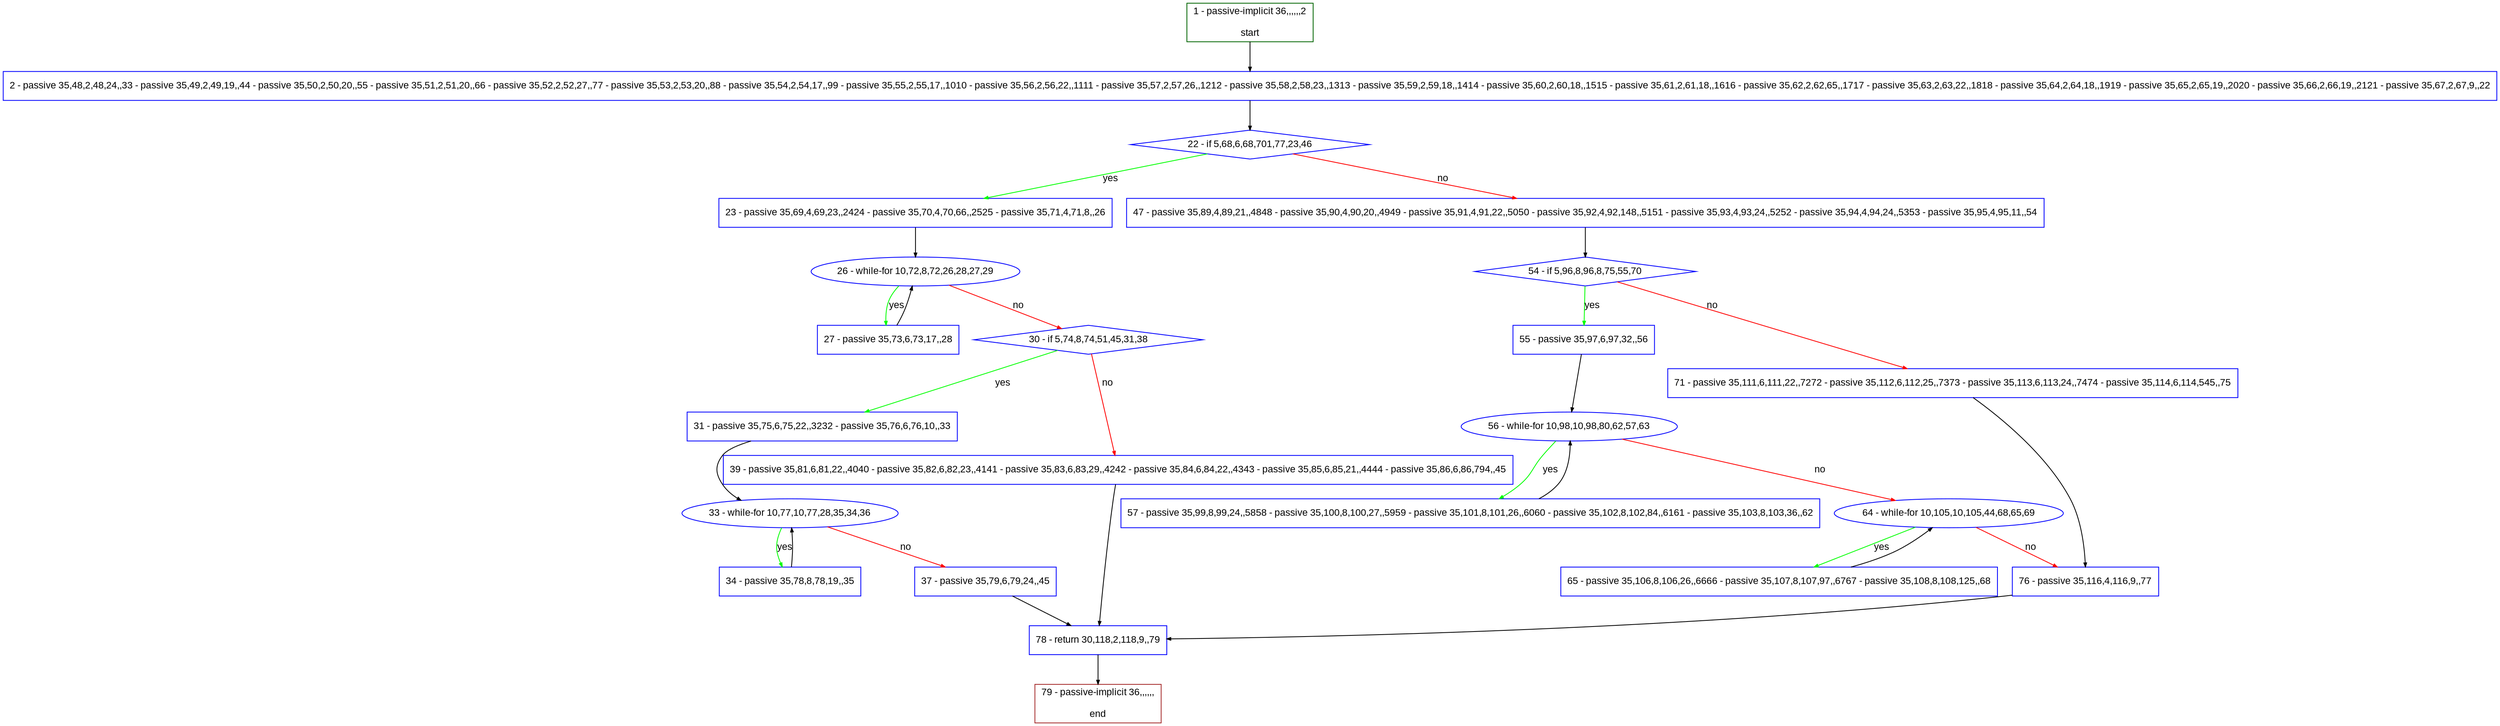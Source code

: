 digraph "" {
  graph [pack="true", label="", fontsize="12", packmode="clust", fontname="Arial", fillcolor="#FFFFCC", bgcolor="white", style="rounded,filled", compound="true"];
  node [node_initialized="no", label="", color="grey", fontsize="12", fillcolor="white", fontname="Arial", style="filled", shape="rectangle", compound="true", fixedsize="false"];
  edge [fontcolor="black", arrowhead="normal", arrowtail="none", arrowsize="0.5", ltail="", label="", color="black", fontsize="12", lhead="", fontname="Arial", dir="forward", compound="true"];
  __N1 [label="2 - passive 35,48,2,48,24,,33 - passive 35,49,2,49,19,,44 - passive 35,50,2,50,20,,55 - passive 35,51,2,51,20,,66 - passive 35,52,2,52,27,,77 - passive 35,53,2,53,20,,88 - passive 35,54,2,54,17,,99 - passive 35,55,2,55,17,,1010 - passive 35,56,2,56,22,,1111 - passive 35,57,2,57,26,,1212 - passive 35,58,2,58,23,,1313 - passive 35,59,2,59,18,,1414 - passive 35,60,2,60,18,,1515 - passive 35,61,2,61,18,,1616 - passive 35,62,2,62,65,,1717 - passive 35,63,2,63,22,,1818 - passive 35,64,2,64,18,,1919 - passive 35,65,2,65,19,,2020 - passive 35,66,2,66,19,,2121 - passive 35,67,2,67,9,,22", color="#0000ff", fillcolor="#ffffff", style="filled", shape="box"];
  __N2 [label="1 - passive-implicit 36,,,,,,2\n\nstart", color="#006400", fillcolor="#ffffff", style="filled", shape="box"];
  __N3 [label="22 - if 5,68,6,68,701,77,23,46", color="#0000ff", fillcolor="#ffffff", style="filled", shape="diamond"];
  __N4 [label="23 - passive 35,69,4,69,23,,2424 - passive 35,70,4,70,66,,2525 - passive 35,71,4,71,8,,26", color="#0000ff", fillcolor="#ffffff", style="filled", shape="box"];
  __N5 [label="47 - passive 35,89,4,89,21,,4848 - passive 35,90,4,90,20,,4949 - passive 35,91,4,91,22,,5050 - passive 35,92,4,92,148,,5151 - passive 35,93,4,93,24,,5252 - passive 35,94,4,94,24,,5353 - passive 35,95,4,95,11,,54", color="#0000ff", fillcolor="#ffffff", style="filled", shape="box"];
  __N6 [label="26 - while-for 10,72,8,72,26,28,27,29", color="#0000ff", fillcolor="#ffffff", style="filled", shape="oval"];
  __N7 [label="27 - passive 35,73,6,73,17,,28", color="#0000ff", fillcolor="#ffffff", style="filled", shape="box"];
  __N8 [label="30 - if 5,74,8,74,51,45,31,38", color="#0000ff", fillcolor="#ffffff", style="filled", shape="diamond"];
  __N9 [label="31 - passive 35,75,6,75,22,,3232 - passive 35,76,6,76,10,,33", color="#0000ff", fillcolor="#ffffff", style="filled", shape="box"];
  __N10 [label="39 - passive 35,81,6,81,22,,4040 - passive 35,82,6,82,23,,4141 - passive 35,83,6,83,29,,4242 - passive 35,84,6,84,22,,4343 - passive 35,85,6,85,21,,4444 - passive 35,86,6,86,794,,45", color="#0000ff", fillcolor="#ffffff", style="filled", shape="box"];
  __N11 [label="33 - while-for 10,77,10,77,28,35,34,36", color="#0000ff", fillcolor="#ffffff", style="filled", shape="oval"];
  __N12 [label="34 - passive 35,78,8,78,19,,35", color="#0000ff", fillcolor="#ffffff", style="filled", shape="box"];
  __N13 [label="37 - passive 35,79,6,79,24,,45", color="#0000ff", fillcolor="#ffffff", style="filled", shape="box"];
  __N14 [label="78 - return 30,118,2,118,9,,79", color="#0000ff", fillcolor="#ffffff", style="filled", shape="box"];
  __N15 [label="54 - if 5,96,8,96,8,75,55,70", color="#0000ff", fillcolor="#ffffff", style="filled", shape="diamond"];
  __N16 [label="55 - passive 35,97,6,97,32,,56", color="#0000ff", fillcolor="#ffffff", style="filled", shape="box"];
  __N17 [label="71 - passive 35,111,6,111,22,,7272 - passive 35,112,6,112,25,,7373 - passive 35,113,6,113,24,,7474 - passive 35,114,6,114,545,,75", color="#0000ff", fillcolor="#ffffff", style="filled", shape="box"];
  __N18 [label="56 - while-for 10,98,10,98,80,62,57,63", color="#0000ff", fillcolor="#ffffff", style="filled", shape="oval"];
  __N19 [label="57 - passive 35,99,8,99,24,,5858 - passive 35,100,8,100,27,,5959 - passive 35,101,8,101,26,,6060 - passive 35,102,8,102,84,,6161 - passive 35,103,8,103,36,,62", color="#0000ff", fillcolor="#ffffff", style="filled", shape="box"];
  __N20 [label="64 - while-for 10,105,10,105,44,68,65,69", color="#0000ff", fillcolor="#ffffff", style="filled", shape="oval"];
  __N21 [label="65 - passive 35,106,8,106,26,,6666 - passive 35,107,8,107,97,,6767 - passive 35,108,8,108,125,,68", color="#0000ff", fillcolor="#ffffff", style="filled", shape="box"];
  __N22 [label="76 - passive 35,116,4,116,9,,77", color="#0000ff", fillcolor="#ffffff", style="filled", shape="box"];
  __N23 [label="79 - passive-implicit 36,,,,,,\n\nend", color="#a52a2a", fillcolor="#ffffff", style="filled", shape="box"];
  __N2 -> __N1 [arrowhead="normal", arrowtail="none", color="#000000", label="", dir="forward"];
  __N1 -> __N3 [arrowhead="normal", arrowtail="none", color="#000000", label="", dir="forward"];
  __N3 -> __N4 [arrowhead="normal", arrowtail="none", color="#00ff00", label="yes", dir="forward"];
  __N3 -> __N5 [arrowhead="normal", arrowtail="none", color="#ff0000", label="no", dir="forward"];
  __N4 -> __N6 [arrowhead="normal", arrowtail="none", color="#000000", label="", dir="forward"];
  __N6 -> __N7 [arrowhead="normal", arrowtail="none", color="#00ff00", label="yes", dir="forward"];
  __N7 -> __N6 [arrowhead="normal", arrowtail="none", color="#000000", label="", dir="forward"];
  __N6 -> __N8 [arrowhead="normal", arrowtail="none", color="#ff0000", label="no", dir="forward"];
  __N8 -> __N9 [arrowhead="normal", arrowtail="none", color="#00ff00", label="yes", dir="forward"];
  __N8 -> __N10 [arrowhead="normal", arrowtail="none", color="#ff0000", label="no", dir="forward"];
  __N9 -> __N11 [arrowhead="normal", arrowtail="none", color="#000000", label="", dir="forward"];
  __N11 -> __N12 [arrowhead="normal", arrowtail="none", color="#00ff00", label="yes", dir="forward"];
  __N12 -> __N11 [arrowhead="normal", arrowtail="none", color="#000000", label="", dir="forward"];
  __N11 -> __N13 [arrowhead="normal", arrowtail="none", color="#ff0000", label="no", dir="forward"];
  __N13 -> __N14 [arrowhead="normal", arrowtail="none", color="#000000", label="", dir="forward"];
  __N10 -> __N14 [arrowhead="normal", arrowtail="none", color="#000000", label="", dir="forward"];
  __N5 -> __N15 [arrowhead="normal", arrowtail="none", color="#000000", label="", dir="forward"];
  __N15 -> __N16 [arrowhead="normal", arrowtail="none", color="#00ff00", label="yes", dir="forward"];
  __N15 -> __N17 [arrowhead="normal", arrowtail="none", color="#ff0000", label="no", dir="forward"];
  __N16 -> __N18 [arrowhead="normal", arrowtail="none", color="#000000", label="", dir="forward"];
  __N18 -> __N19 [arrowhead="normal", arrowtail="none", color="#00ff00", label="yes", dir="forward"];
  __N19 -> __N18 [arrowhead="normal", arrowtail="none", color="#000000", label="", dir="forward"];
  __N18 -> __N20 [arrowhead="normal", arrowtail="none", color="#ff0000", label="no", dir="forward"];
  __N20 -> __N21 [arrowhead="normal", arrowtail="none", color="#00ff00", label="yes", dir="forward"];
  __N21 -> __N20 [arrowhead="normal", arrowtail="none", color="#000000", label="", dir="forward"];
  __N20 -> __N22 [arrowhead="normal", arrowtail="none", color="#ff0000", label="no", dir="forward"];
  __N17 -> __N22 [arrowhead="normal", arrowtail="none", color="#000000", label="", dir="forward"];
  __N22 -> __N14 [arrowhead="normal", arrowtail="none", color="#000000", label="", dir="forward"];
  __N14 -> __N23 [arrowhead="normal", arrowtail="none", color="#000000", label="", dir="forward"];
}
